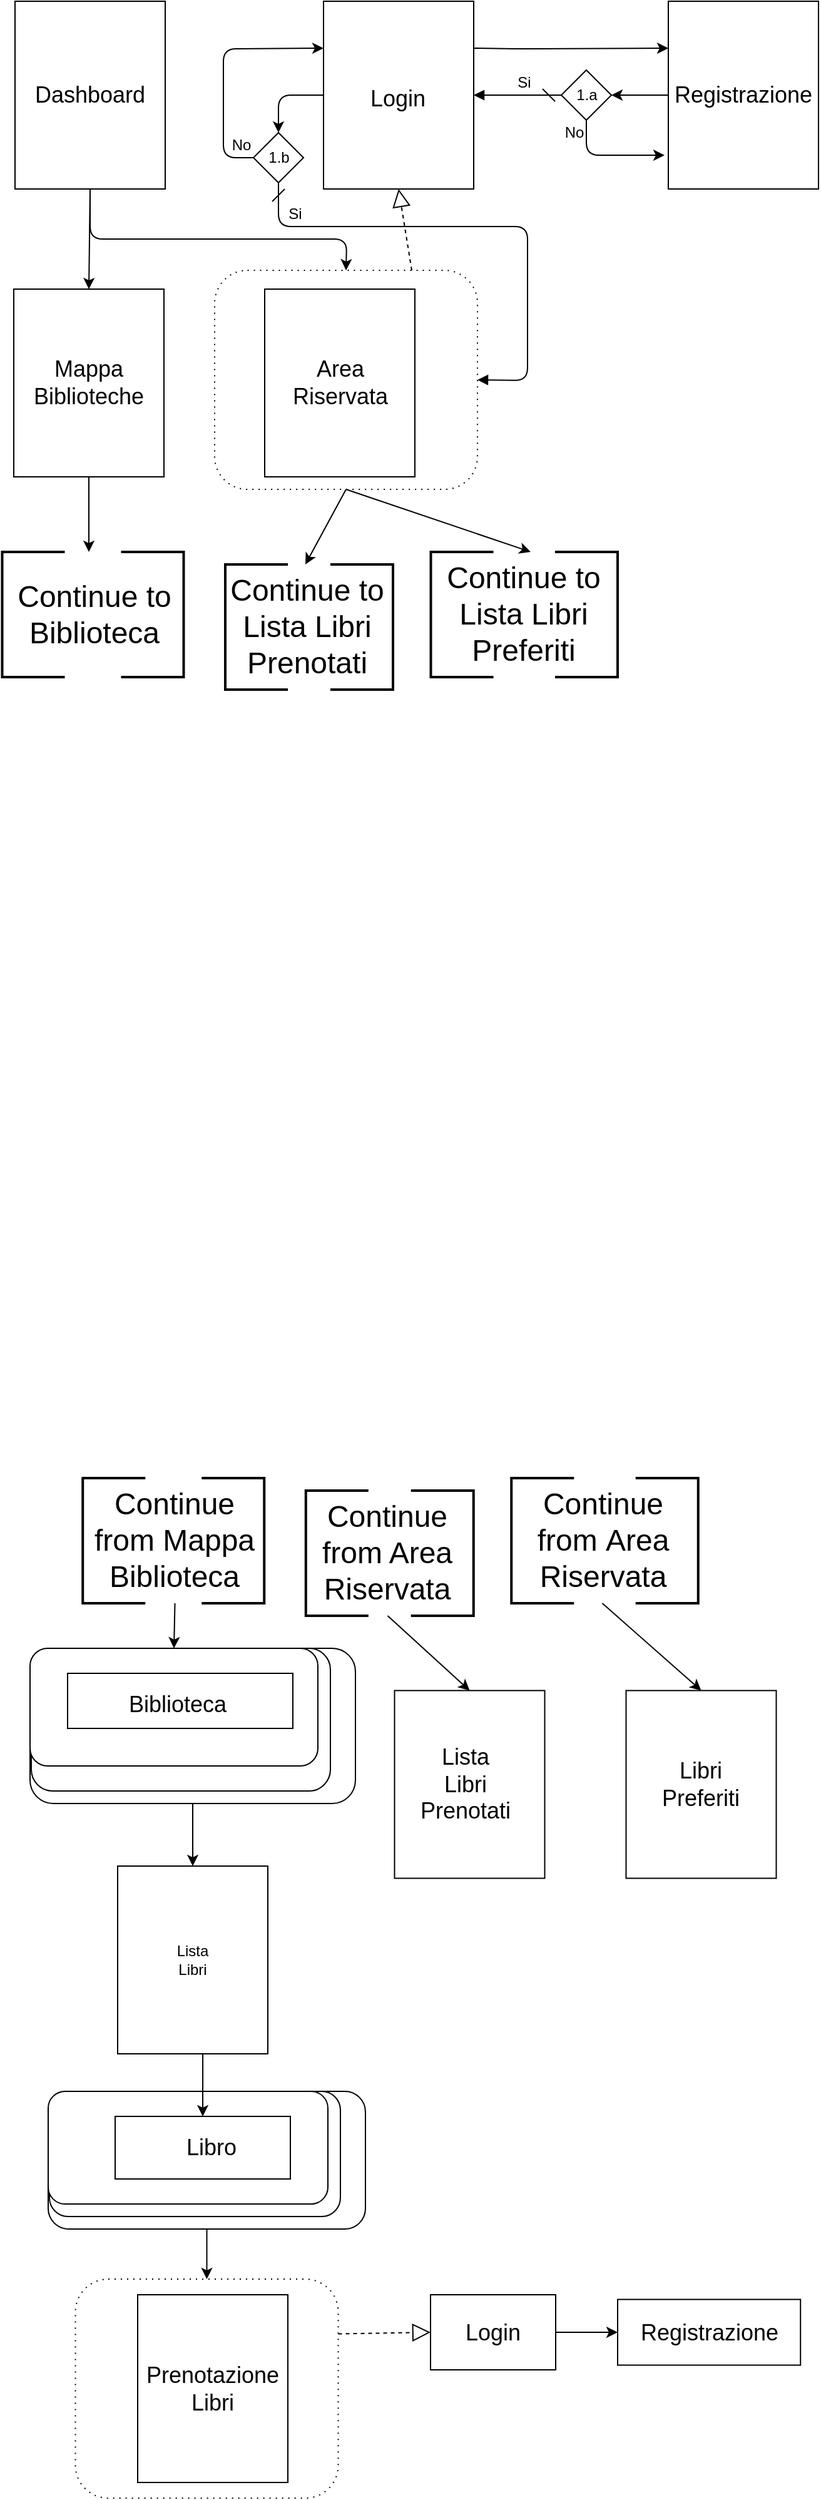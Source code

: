 <mxfile version="13.0.1" type="device"><diagram id="ndiBlsRsTUhL3kRBYsXk" name="Page-1"><mxGraphModel dx="1560" dy="1875" grid="1" gridSize="10" guides="1" tooltips="1" connect="1" arrows="1" fold="1" page="1" pageScale="1" pageWidth="827" pageHeight="1169" math="0" shadow="0"><root><mxCell id="0"/><mxCell id="1" parent="0"/><mxCell id="WOevmGE1xjPnMi93qOZN-40" value="" style="shape=ext;rounded=1;html=1;whiteSpace=wrap;dashed=1;dashPattern=1 4;" vertex="1" parent="1"><mxGeometry x="96.25" y="660" width="210" height="175" as="geometry"/></mxCell><mxCell id="WOevmGE1xjPnMi93qOZN-2" value="" style="shape=ext;rounded=1;html=1;whiteSpace=wrap;dashed=1;dashPattern=1 4;" vertex="1" parent="1"><mxGeometry x="207.5" y="-945" width="210" height="175" as="geometry"/></mxCell><mxCell id="WTLedRKHWufb6egZbyGW-131" value="Task" style="shape=ext;rounded=1;html=1;whiteSpace=wrap;" parent="1" vertex="1"><mxGeometry x="60" y="156" width="260" height="124" as="geometry"/></mxCell><mxCell id="WTLedRKHWufb6egZbyGW-132" value="Task" style="shape=ext;rounded=1;html=1;whiteSpace=wrap;" parent="1" vertex="1"><mxGeometry x="61" y="156" width="239" height="114" as="geometry"/></mxCell><mxCell id="WTLedRKHWufb6egZbyGW-2" value="" style="rounded=0;whiteSpace=wrap;html=1;" parent="1" vertex="1"><mxGeometry x="294.5" y="-1160" width="120" height="150" as="geometry"/></mxCell><mxCell id="WTLedRKHWufb6egZbyGW-3" value="&lt;font style=&quot;font-size: 18px&quot;&gt;Login&lt;/font&gt;" style="text;html=1;strokeColor=none;fillColor=none;align=center;verticalAlign=middle;whiteSpace=wrap;rounded=0;" parent="1" vertex="1"><mxGeometry x="328" y="-1092.5" width="52" height="20" as="geometry"/></mxCell><mxCell id="WTLedRKHWufb6egZbyGW-10" value="" style="rounded=0;whiteSpace=wrap;html=1;" parent="1" vertex="1"><mxGeometry x="351.25" y="189.75" width="120" height="150" as="geometry"/></mxCell><mxCell id="WTLedRKHWufb6egZbyGW-12" value="" style="rounded=0;whiteSpace=wrap;html=1;" parent="1" vertex="1"><mxGeometry x="536.25" y="189.75" width="120" height="150" as="geometry"/></mxCell><mxCell id="WTLedRKHWufb6egZbyGW-13" value="" style="rounded=0;whiteSpace=wrap;html=1;" parent="1" vertex="1"><mxGeometry x="146" y="672.5" width="120" height="150" as="geometry"/></mxCell><mxCell id="WTLedRKHWufb6egZbyGW-14" value="" style="rounded=0;whiteSpace=wrap;html=1;" parent="1" vertex="1"><mxGeometry x="570" y="-1160" width="120" height="150" as="geometry"/></mxCell><mxCell id="WTLedRKHWufb6egZbyGW-15" value="" style="rounded=0;whiteSpace=wrap;html=1;" parent="1" vertex="1"><mxGeometry x="47" y="-930" width="120" height="150" as="geometry"/></mxCell><mxCell id="WTLedRKHWufb6egZbyGW-16" value="" style="rounded=0;whiteSpace=wrap;html=1;" parent="1" vertex="1"><mxGeometry x="130" y="330" width="120" height="150" as="geometry"/></mxCell><mxCell id="WTLedRKHWufb6egZbyGW-18" value="Lista Libri" style="text;html=1;strokeColor=none;fillColor=none;align=center;verticalAlign=middle;whiteSpace=wrap;rounded=0;" parent="1" vertex="1"><mxGeometry x="170" y="395" width="40" height="20" as="geometry"/></mxCell><mxCell id="WTLedRKHWufb6egZbyGW-21" value="&lt;font style=&quot;font-size: 18px&quot;&gt;Mappa Biblioteche&lt;/font&gt;" style="text;html=1;strokeColor=none;fillColor=none;align=center;verticalAlign=middle;whiteSpace=wrap;rounded=0;" parent="1" vertex="1"><mxGeometry x="72" y="-865" width="70" height="20" as="geometry"/></mxCell><mxCell id="WTLedRKHWufb6egZbyGW-23" value="&lt;font style=&quot;font-size: 18px&quot;&gt;Registrazione&lt;/font&gt;" style="text;html=1;strokeColor=none;fillColor=none;align=center;verticalAlign=middle;whiteSpace=wrap;rounded=0;" parent="1" vertex="1"><mxGeometry x="590" y="-1095" width="80" height="20" as="geometry"/></mxCell><mxCell id="WTLedRKHWufb6egZbyGW-24" value="&lt;font style=&quot;font-size: 18px&quot;&gt;Prenotazione Libri&lt;/font&gt;" style="text;html=1;strokeColor=none;fillColor=none;align=center;verticalAlign=middle;whiteSpace=wrap;rounded=0;" parent="1" vertex="1"><mxGeometry x="171" y="735" width="70" height="25" as="geometry"/></mxCell><mxCell id="WTLedRKHWufb6egZbyGW-25" value="&lt;font style=&quot;font-size: 18px&quot;&gt;Lista Libri Prenotati&lt;/font&gt;" style="text;html=1;strokeColor=none;fillColor=none;align=center;verticalAlign=middle;whiteSpace=wrap;rounded=0;" parent="1" vertex="1"><mxGeometry x="370.88" y="236.12" width="73.75" height="57.25" as="geometry"/></mxCell><mxCell id="WTLedRKHWufb6egZbyGW-26" value="&lt;font style=&quot;font-size: 18px&quot;&gt;&lt;font&gt;Libri Preferit&lt;/font&gt;i&lt;/font&gt;" style="text;html=1;strokeColor=none;fillColor=none;align=center;verticalAlign=middle;whiteSpace=wrap;rounded=0;" parent="1" vertex="1"><mxGeometry x="561.25" y="247.37" width="70" height="34.75" as="geometry"/></mxCell><mxCell id="WTLedRKHWufb6egZbyGW-27" value="" style="rounded=0;whiteSpace=wrap;html=1;" parent="1" vertex="1"><mxGeometry x="247.5" y="-930" width="120" height="150" as="geometry"/></mxCell><mxCell id="WTLedRKHWufb6egZbyGW-28" value="&lt;font style=&quot;font-size: 18px&quot;&gt;Area Riservata&lt;/font&gt;" style="text;html=1;strokeColor=none;fillColor=none;align=center;verticalAlign=middle;whiteSpace=wrap;rounded=0;" parent="1" vertex="1"><mxGeometry x="277.5" y="-865" width="60" height="20" as="geometry"/></mxCell><mxCell id="WTLedRKHWufb6egZbyGW-31" value="" style="rhombus;whiteSpace=wrap;html=1;" parent="1" vertex="1"><mxGeometry x="484.5" y="-1105" width="40" height="40" as="geometry"/></mxCell><mxCell id="WTLedRKHWufb6egZbyGW-33" value="" style="endArrow=classic;html=1;entryX=1;entryY=0.5;entryDx=0;entryDy=0;exitX=0;exitY=0.5;exitDx=0;exitDy=0;" parent="1" source="WTLedRKHWufb6egZbyGW-14" target="WTLedRKHWufb6egZbyGW-31" edge="1"><mxGeometry width="50" height="50" relative="1" as="geometry"><mxPoint x="514.5" y="-1110" as="sourcePoint"/><mxPoint x="564.5" y="-990" as="targetPoint"/></mxGeometry></mxCell><mxCell id="WTLedRKHWufb6egZbyGW-34" value="1.a" style="text;html=1;strokeColor=none;fillColor=none;align=center;verticalAlign=middle;whiteSpace=wrap;rounded=0;" parent="1" vertex="1"><mxGeometry x="484.5" y="-1095" width="40" height="20" as="geometry"/></mxCell><mxCell id="WTLedRKHWufb6egZbyGW-36" value="" style="endArrow=classic;html=1;exitX=0.5;exitY=1;exitDx=0;exitDy=0;entryX=-0.025;entryY=0.82;entryDx=0;entryDy=0;entryPerimeter=0;" parent="1" source="WTLedRKHWufb6egZbyGW-31" target="WTLedRKHWufb6egZbyGW-14" edge="1"><mxGeometry width="50" height="50" relative="1" as="geometry"><mxPoint x="514.5" y="-972.5" as="sourcePoint"/><mxPoint x="584.5" y="-1047" as="targetPoint"/><Array as="points"><mxPoint x="504.5" y="-1037"/></Array></mxGeometry></mxCell><mxCell id="WTLedRKHWufb6egZbyGW-37" value="" style="rhombus;whiteSpace=wrap;html=1;" parent="1" vertex="1"><mxGeometry x="238.5" y="-1055" width="40" height="40" as="geometry"/></mxCell><mxCell id="WTLedRKHWufb6egZbyGW-38" value="1.b" style="text;html=1;strokeColor=none;fillColor=none;align=center;verticalAlign=middle;whiteSpace=wrap;rounded=0;" parent="1" vertex="1"><mxGeometry x="243.5" y="-1045" width="30" height="20" as="geometry"/></mxCell><mxCell id="WTLedRKHWufb6egZbyGW-39" value="" style="endArrow=classic;html=1;entryX=0;entryY=0.25;entryDx=0;entryDy=0;exitX=0;exitY=0.5;exitDx=0;exitDy=0;" parent="1" source="WTLedRKHWufb6egZbyGW-37" target="WTLedRKHWufb6egZbyGW-2" edge="1"><mxGeometry width="50" height="50" relative="1" as="geometry"><mxPoint x="218.5" y="-1035" as="sourcePoint"/><mxPoint x="398.5" y="-1180" as="targetPoint"/><Array as="points"><mxPoint x="214.5" y="-1035"/><mxPoint x="214.5" y="-1122"/></Array></mxGeometry></mxCell><mxCell id="WTLedRKHWufb6egZbyGW-40" value="" style="endArrow=classic;html=1;entryX=0.5;entryY=0;entryDx=0;entryDy=0;exitX=0;exitY=0.5;exitDx=0;exitDy=0;" parent="1" source="WTLedRKHWufb6egZbyGW-2" target="WTLedRKHWufb6egZbyGW-37" edge="1"><mxGeometry width="50" height="50" relative="1" as="geometry"><mxPoint x="375.539" y="-1076.06" as="sourcePoint"/><mxPoint x="328.5" y="-1197.5" as="targetPoint"/><Array as="points"><mxPoint x="258.5" y="-1085"/></Array></mxGeometry></mxCell><mxCell id="WTLedRKHWufb6egZbyGW-47" value="" style="endArrow=classic;html=1;exitX=0.5;exitY=1;exitDx=0;exitDy=0;entryX=0.5;entryY=0;entryDx=0;entryDy=0;" parent="1" source="WTLedRKHWufb6egZbyGW-83" target="WTLedRKHWufb6egZbyGW-15" edge="1"><mxGeometry width="50" height="50" relative="1" as="geometry"><mxPoint x="109.5" y="-1010" as="sourcePoint"/><mxPoint x="-41" y="-870" as="targetPoint"/><Array as="points"/></mxGeometry></mxCell><mxCell id="WTLedRKHWufb6egZbyGW-50" value="" style="startArrow=dash;startSize=8;endArrow=block;endFill=1;endSize=6;html=1;exitX=0;exitY=0.5;exitDx=0;exitDy=0;entryX=1;entryY=0.5;entryDx=0;entryDy=0;" parent="1" source="WTLedRKHWufb6egZbyGW-34" edge="1" target="WTLedRKHWufb6egZbyGW-2"><mxGeometry width="100" relative="1" as="geometry"><mxPoint x="324.5" y="-890" as="sourcePoint"/><mxPoint x="414.5" y="-1085.5" as="targetPoint"/></mxGeometry></mxCell><mxCell id="WTLedRKHWufb6egZbyGW-51" value="" style="startArrow=dash;startSize=8;endArrow=block;endFill=1;endSize=6;html=1;exitX=0.5;exitY=1;exitDx=0;exitDy=0;entryX=1;entryY=0.5;entryDx=0;entryDy=0;" parent="1" source="WTLedRKHWufb6egZbyGW-37" edge="1" target="WOevmGE1xjPnMi93qOZN-2"><mxGeometry width="100" relative="1" as="geometry"><mxPoint x="408.5" y="-1120" as="sourcePoint"/><mxPoint x="457.5" y="-850" as="targetPoint"/><Array as="points"><mxPoint x="258.5" y="-980"/><mxPoint x="457.5" y="-980"/><mxPoint x="457.5" y="-857"/></Array></mxGeometry></mxCell><mxCell id="WTLedRKHWufb6egZbyGW-53" value="Si" style="text;html=1;strokeColor=none;fillColor=none;align=center;verticalAlign=middle;whiteSpace=wrap;rounded=0;" parent="1" vertex="1"><mxGeometry x="444.5" y="-1105" width="20" height="20" as="geometry"/></mxCell><mxCell id="WTLedRKHWufb6egZbyGW-54" value="No" style="text;html=1;strokeColor=none;fillColor=none;align=center;verticalAlign=middle;whiteSpace=wrap;rounded=0;" parent="1" vertex="1"><mxGeometry x="484.5" y="-1065" width="20" height="20" as="geometry"/></mxCell><mxCell id="WTLedRKHWufb6egZbyGW-55" value="No" style="text;html=1;strokeColor=none;fillColor=none;align=center;verticalAlign=middle;whiteSpace=wrap;rounded=0;" parent="1" vertex="1"><mxGeometry x="218.5" y="-1055" width="20" height="20" as="geometry"/></mxCell><mxCell id="WTLedRKHWufb6egZbyGW-58" value="Si" style="text;html=1;strokeColor=none;fillColor=none;align=center;verticalAlign=middle;whiteSpace=wrap;rounded=0;" parent="1" vertex="1"><mxGeometry x="261.5" y="-1000" width="20" height="20" as="geometry"/></mxCell><mxCell id="WTLedRKHWufb6egZbyGW-68" value="" style="endArrow=classic;html=1;exitX=0.5;exitY=1;exitDx=0;exitDy=0;entryX=0.5;entryY=0;entryDx=0;entryDy=0;" parent="1" source="WTLedRKHWufb6egZbyGW-147" target="WOevmGE1xjPnMi93qOZN-40" edge="1"><mxGeometry width="50" height="50" relative="1" as="geometry"><mxPoint x="197.5" y="741.0" as="sourcePoint"/><mxPoint x="205.75" y="761" as="targetPoint"/></mxGeometry></mxCell><mxCell id="WTLedRKHWufb6egZbyGW-83" value="" style="rounded=0;whiteSpace=wrap;html=1;" parent="1" vertex="1"><mxGeometry x="48" y="-1160" width="120" height="150" as="geometry"/></mxCell><mxCell id="WTLedRKHWufb6egZbyGW-84" value="&lt;font style=&quot;font-size: 18px&quot;&gt;Dashboard&lt;/font&gt;" style="text;html=1;strokeColor=none;fillColor=none;align=center;verticalAlign=middle;whiteSpace=wrap;rounded=0;" parent="1" vertex="1"><mxGeometry x="72.25" y="-1092.5" width="71.5" height="15" as="geometry"/></mxCell><mxCell id="WTLedRKHWufb6egZbyGW-89" value="" style="endArrow=classic;html=1;exitX=0.5;exitY=1;exitDx=0;exitDy=0;entryX=0.5;entryY=0;entryDx=0;entryDy=0;" parent="1" source="WTLedRKHWufb6egZbyGW-83" target="WOevmGE1xjPnMi93qOZN-2" edge="1"><mxGeometry width="50" height="50" relative="1" as="geometry"><mxPoint x="118" y="-1000" as="sourcePoint"/><mxPoint x="458" y="-980" as="targetPoint"/><Array as="points"><mxPoint x="108" y="-970"/><mxPoint x="313" y="-970"/></Array></mxGeometry></mxCell><mxCell id="WTLedRKHWufb6egZbyGW-130" value="" style="shape=ext;rounded=1;html=1;whiteSpace=wrap;" parent="1" vertex="1"><mxGeometry x="60" y="156" width="230" height="94" as="geometry"/></mxCell><mxCell id="WTLedRKHWufb6egZbyGW-133" value="" style="rounded=0;whiteSpace=wrap;html=1;" parent="1" vertex="1"><mxGeometry x="90" y="176" width="180" height="44" as="geometry"/></mxCell><mxCell id="WTLedRKHWufb6egZbyGW-134" value="&lt;font style=&quot;font-size: 18px&quot;&gt;Biblioteca&lt;/font&gt;" style="text;html=1;strokeColor=none;fillColor=none;align=center;verticalAlign=middle;whiteSpace=wrap;rounded=0;" parent="1" vertex="1"><mxGeometry x="142.5" y="191" width="70" height="20" as="geometry"/></mxCell><mxCell id="WTLedRKHWufb6egZbyGW-146" value="" style="endArrow=classic;html=1;entryX=0.5;entryY=0;entryDx=0;entryDy=0;exitX=0.5;exitY=1;exitDx=0;exitDy=0;" parent="1" source="WTLedRKHWufb6egZbyGW-131" target="WTLedRKHWufb6egZbyGW-16" edge="1"><mxGeometry width="50" height="50" relative="1" as="geometry"><mxPoint x="185" y="556.0" as="sourcePoint"/><mxPoint x="236.0" y="705.0" as="targetPoint"/><Array as="points"/></mxGeometry></mxCell><mxCell id="WTLedRKHWufb6egZbyGW-147" value="Task" style="shape=ext;rounded=1;html=1;whiteSpace=wrap;" parent="1" vertex="1"><mxGeometry x="74.5" y="510" width="253.5" height="110" as="geometry"/></mxCell><mxCell id="WTLedRKHWufb6egZbyGW-148" value="Task" style="shape=ext;rounded=1;html=1;whiteSpace=wrap;" parent="1" vertex="1"><mxGeometry x="75.5" y="510" width="232.5" height="100" as="geometry"/></mxCell><mxCell id="WTLedRKHWufb6egZbyGW-149" value="" style="shape=ext;rounded=1;html=1;whiteSpace=wrap;" parent="1" vertex="1"><mxGeometry x="74.5" y="510" width="223.5" height="90" as="geometry"/></mxCell><mxCell id="WTLedRKHWufb6egZbyGW-150" value="" style="rounded=0;whiteSpace=wrap;html=1;" parent="1" vertex="1"><mxGeometry x="128" y="530" width="140" height="50" as="geometry"/></mxCell><mxCell id="WTLedRKHWufb6egZbyGW-19" value="&lt;font style=&quot;font-size: 18px&quot;&gt;Libro&lt;/font&gt;" style="text;html=1;strokeColor=none;fillColor=none;align=center;verticalAlign=middle;whiteSpace=wrap;rounded=0;" parent="1" vertex="1"><mxGeometry x="172" y="545" width="66" height="20" as="geometry"/></mxCell><mxCell id="WTLedRKHWufb6egZbyGW-59" value="" style="endArrow=classic;html=1;entryX=0.5;entryY=0;entryDx=0;entryDy=0;exitX=0.567;exitY=1;exitDx=0;exitDy=0;exitPerimeter=0;" parent="1" source="WTLedRKHWufb6egZbyGW-16" target="WTLedRKHWufb6egZbyGW-150" edge="1"><mxGeometry width="50" height="50" relative="1" as="geometry"><mxPoint x="299.5" y="686" as="sourcePoint"/><mxPoint x="198.5" y="585" as="targetPoint"/><Array as="points"/></mxGeometry></mxCell><mxCell id="WOevmGE1xjPnMi93qOZN-10" value="" style="endArrow=block;dashed=1;endFill=0;endSize=12;html=1;exitX=0.75;exitY=0;exitDx=0;exitDy=0;entryX=0.5;entryY=1;entryDx=0;entryDy=0;" edge="1" parent="1" source="WOevmGE1xjPnMi93qOZN-2" target="WTLedRKHWufb6egZbyGW-2"><mxGeometry width="160" relative="1" as="geometry"><mxPoint x="297.5" y="-1030" as="sourcePoint"/><mxPoint x="457.5" y="-1030" as="targetPoint"/></mxGeometry></mxCell><mxCell id="WOevmGE1xjPnMi93qOZN-14" value="" style="endArrow=classic;html=1;exitX=0.5;exitY=1;exitDx=0;exitDy=0;" edge="1" parent="1" source="WOevmGE1xjPnMi93qOZN-2"><mxGeometry width="50" height="50" relative="1" as="geometry"><mxPoint x="27.5" y="-1000" as="sourcePoint"/><mxPoint x="280" y="-710" as="targetPoint"/><Array as="points"/></mxGeometry></mxCell><mxCell id="WOevmGE1xjPnMi93qOZN-15" value="" style="endArrow=classic;html=1;exitX=0.5;exitY=1;exitDx=0;exitDy=0;" edge="1" parent="1" source="WOevmGE1xjPnMi93qOZN-2"><mxGeometry width="50" height="50" relative="1" as="geometry"><mxPoint x="322.5" y="-760" as="sourcePoint"/><mxPoint x="460" y="-720" as="targetPoint"/><Array as="points"/></mxGeometry></mxCell><mxCell id="WOevmGE1xjPnMi93qOZN-16" value="" style="endArrow=classic;html=1;exitX=0.5;exitY=1;exitDx=0;exitDy=0;" edge="1" parent="1" source="WTLedRKHWufb6egZbyGW-15"><mxGeometry width="50" height="50" relative="1" as="geometry"><mxPoint x="413" y="-760" as="sourcePoint"/><mxPoint x="107" y="-720" as="targetPoint"/><Array as="points"/></mxGeometry></mxCell><mxCell id="WOevmGE1xjPnMi93qOZN-17" value="" style="strokeWidth=2;html=1;shape=mxgraph.flowchart.annotation_1;align=left;pointerEvents=1;" vertex="1" parent="1"><mxGeometry x="37.75" y="-720" width="50" height="100" as="geometry"/></mxCell><mxCell id="WOevmGE1xjPnMi93qOZN-18" value="" style="strokeWidth=2;html=1;shape=mxgraph.flowchart.annotation_1;align=left;pointerEvents=1;rotation=-180;" vertex="1" parent="1"><mxGeometry x="132.75" y="-720" width="50" height="100" as="geometry"/></mxCell><mxCell id="WOevmGE1xjPnMi93qOZN-19" value="" style="strokeWidth=2;html=1;shape=mxgraph.flowchart.annotation_1;align=left;pointerEvents=1;rotation=-180;" vertex="1" parent="1"><mxGeometry x="479.5" y="-720" width="50" height="100" as="geometry"/></mxCell><mxCell id="WOevmGE1xjPnMi93qOZN-20" value="" style="strokeWidth=2;html=1;shape=mxgraph.flowchart.annotation_1;align=left;pointerEvents=1;rotation=-180;" vertex="1" parent="1"><mxGeometry x="300" y="-710" width="50" height="100" as="geometry"/></mxCell><mxCell id="WOevmGE1xjPnMi93qOZN-21" value="" style="strokeWidth=2;html=1;shape=mxgraph.flowchart.annotation_1;align=left;pointerEvents=1;rotation=0;" vertex="1" parent="1"><mxGeometry x="216" y="-710" width="50" height="100" as="geometry"/></mxCell><mxCell id="WOevmGE1xjPnMi93qOZN-22" value="" style="strokeWidth=2;html=1;shape=mxgraph.flowchart.annotation_1;align=left;pointerEvents=1;rotation=0;" vertex="1" parent="1"><mxGeometry x="380.25" y="-720" width="50" height="100" as="geometry"/></mxCell><mxCell id="WOevmGE1xjPnMi93qOZN-24" value="&lt;font style=&quot;font-size: 24px&quot;&gt;Continue to Biblioteca&lt;/font&gt;" style="text;html=1;strokeColor=none;fillColor=none;align=center;verticalAlign=middle;whiteSpace=wrap;rounded=0;" vertex="1" parent="1"><mxGeometry x="42.75" y="-720" width="137.25" height="100" as="geometry"/></mxCell><mxCell id="WOevmGE1xjPnMi93qOZN-25" value="&lt;font style=&quot;font-size: 24px&quot;&gt;Continue to Lista Libri Prenotati&lt;/font&gt;" style="text;html=1;strokeColor=none;fillColor=none;align=center;verticalAlign=middle;whiteSpace=wrap;rounded=0;" vertex="1" parent="1"><mxGeometry x="212.75" y="-710" width="137.25" height="100" as="geometry"/></mxCell><mxCell id="WOevmGE1xjPnMi93qOZN-26" value="&lt;font style=&quot;font-size: 24px&quot;&gt;Continue to Lista Libri Preferiti&lt;/font&gt;" style="text;html=1;strokeColor=none;fillColor=none;align=center;verticalAlign=middle;whiteSpace=wrap;rounded=0;" vertex="1" parent="1"><mxGeometry x="385.88" y="-720" width="137.25" height="100" as="geometry"/></mxCell><mxCell id="WOevmGE1xjPnMi93qOZN-27" value="" style="strokeWidth=2;html=1;shape=mxgraph.flowchart.annotation_1;align=left;pointerEvents=1;" vertex="1" parent="1"><mxGeometry x="102.13" y="20" width="50" height="100" as="geometry"/></mxCell><mxCell id="WOevmGE1xjPnMi93qOZN-28" value="" style="strokeWidth=2;html=1;shape=mxgraph.flowchart.annotation_1;align=left;pointerEvents=1;rotation=-180;" vertex="1" parent="1"><mxGeometry x="197.13" y="20" width="50" height="100" as="geometry"/></mxCell><mxCell id="WOevmGE1xjPnMi93qOZN-29" value="" style="strokeWidth=2;html=1;shape=mxgraph.flowchart.annotation_1;align=left;pointerEvents=1;rotation=-180;" vertex="1" parent="1"><mxGeometry x="543.88" y="20" width="50" height="100" as="geometry"/></mxCell><mxCell id="WOevmGE1xjPnMi93qOZN-30" value="" style="strokeWidth=2;html=1;shape=mxgraph.flowchart.annotation_1;align=left;pointerEvents=1;rotation=-180;" vertex="1" parent="1"><mxGeometry x="364.38" y="30" width="50" height="100" as="geometry"/></mxCell><mxCell id="WOevmGE1xjPnMi93qOZN-31" value="" style="strokeWidth=2;html=1;shape=mxgraph.flowchart.annotation_1;align=left;pointerEvents=1;rotation=0;" vertex="1" parent="1"><mxGeometry x="280.38" y="30" width="50" height="100" as="geometry"/></mxCell><mxCell id="WOevmGE1xjPnMi93qOZN-32" value="" style="strokeWidth=2;html=1;shape=mxgraph.flowchart.annotation_1;align=left;pointerEvents=1;rotation=0;" vertex="1" parent="1"><mxGeometry x="444.63" y="20" width="50" height="100" as="geometry"/></mxCell><mxCell id="WOevmGE1xjPnMi93qOZN-33" value="&lt;font style=&quot;font-size: 24px&quot;&gt;Continue from Mappa Biblioteca&lt;/font&gt;" style="text;html=1;strokeColor=none;fillColor=none;align=center;verticalAlign=middle;whiteSpace=wrap;rounded=0;" vertex="1" parent="1"><mxGeometry x="107.13" y="20" width="137.25" height="100" as="geometry"/></mxCell><mxCell id="WOevmGE1xjPnMi93qOZN-34" value="&lt;font style=&quot;font-size: 24px&quot;&gt;Continue from Area Riservata&lt;/font&gt;" style="text;html=1;strokeColor=none;fillColor=none;align=center;verticalAlign=middle;whiteSpace=wrap;rounded=0;" vertex="1" parent="1"><mxGeometry x="277.13" y="30" width="137.25" height="100" as="geometry"/></mxCell><mxCell id="WOevmGE1xjPnMi93qOZN-35" value="&lt;font style=&quot;font-size: 24px&quot;&gt;Continue from&amp;nbsp;&lt;/font&gt;&lt;span style=&quot;font-size: 24px&quot;&gt;Area Riservata&lt;/span&gt;" style="text;html=1;strokeColor=none;fillColor=none;align=center;verticalAlign=middle;whiteSpace=wrap;rounded=0;" vertex="1" parent="1"><mxGeometry x="444.5" y="20" width="145.5" height="100" as="geometry"/></mxCell><mxCell id="WOevmGE1xjPnMi93qOZN-36" value="" style="endArrow=classic;html=1;entryX=0.5;entryY=0;entryDx=0;entryDy=0;exitX=0.5;exitY=1;exitDx=0;exitDy=0;" edge="1" parent="1" source="WOevmGE1xjPnMi93qOZN-33" target="WTLedRKHWufb6egZbyGW-130"><mxGeometry width="50" height="50" relative="1" as="geometry"><mxPoint x="208.54" y="536" as="sourcePoint"/><mxPoint x="208.5" y="595" as="targetPoint"/><Array as="points"/></mxGeometry></mxCell><mxCell id="WOevmGE1xjPnMi93qOZN-37" value="" style="endArrow=classic;html=1;entryX=0.5;entryY=0;entryDx=0;entryDy=0;exitX=0.5;exitY=1;exitDx=0;exitDy=0;" edge="1" parent="1" source="WOevmGE1xjPnMi93qOZN-34" target="WTLedRKHWufb6egZbyGW-10"><mxGeometry width="50" height="50" relative="1" as="geometry"><mxPoint x="185.755" y="130.0" as="sourcePoint"/><mxPoint x="180" y="166.0" as="targetPoint"/><Array as="points"/></mxGeometry></mxCell><mxCell id="WOevmGE1xjPnMi93qOZN-38" value="" style="endArrow=classic;html=1;entryX=0.5;entryY=0;entryDx=0;entryDy=0;exitX=0.5;exitY=1;exitDx=0;exitDy=0;" edge="1" parent="1" source="WOevmGE1xjPnMi93qOZN-35" target="WTLedRKHWufb6egZbyGW-12"><mxGeometry width="50" height="50" relative="1" as="geometry"><mxPoint x="355.755" y="140.0" as="sourcePoint"/><mxPoint x="421.25" y="199.75" as="targetPoint"/><Array as="points"/></mxGeometry></mxCell><mxCell id="WOevmGE1xjPnMi93qOZN-42" value="" style="rounded=0;whiteSpace=wrap;html=1;" vertex="1" parent="1"><mxGeometry x="380" y="672.5" width="100" height="60" as="geometry"/></mxCell><mxCell id="WOevmGE1xjPnMi93qOZN-43" value="&lt;font style=&quot;font-size: 18px&quot;&gt;Login&lt;/font&gt;" style="text;html=1;strokeColor=none;fillColor=none;align=center;verticalAlign=middle;whiteSpace=wrap;rounded=0;" vertex="1" parent="1"><mxGeometry x="404" y="692.5" width="52" height="20" as="geometry"/></mxCell><mxCell id="WOevmGE1xjPnMi93qOZN-44" value="" style="rounded=0;whiteSpace=wrap;html=1;" vertex="1" parent="1"><mxGeometry x="529.5" y="676.25" width="146.12" height="52.5" as="geometry"/></mxCell><mxCell id="WOevmGE1xjPnMi93qOZN-45" value="&lt;font style=&quot;font-size: 18px&quot;&gt;Registrazione&lt;/font&gt;" style="text;html=1;strokeColor=none;fillColor=none;align=center;verticalAlign=middle;whiteSpace=wrap;rounded=0;" vertex="1" parent="1"><mxGeometry x="562.56" y="692.5" width="80" height="20" as="geometry"/></mxCell><mxCell id="WOevmGE1xjPnMi93qOZN-46" value="" style="endArrow=block;dashed=1;endFill=0;endSize=12;html=1;exitX=1;exitY=0.25;exitDx=0;exitDy=0;entryX=0;entryY=0.5;entryDx=0;entryDy=0;" edge="1" parent="1" target="WOevmGE1xjPnMi93qOZN-42" source="WOevmGE1xjPnMi93qOZN-40"><mxGeometry width="160" relative="1" as="geometry"><mxPoint x="441.63" y="745.0" as="sourcePoint"/><mxPoint x="534.13" y="660" as="targetPoint"/></mxGeometry></mxCell><mxCell id="WOevmGE1xjPnMi93qOZN-48" value="" style="endArrow=classic;html=1;exitX=1;exitY=0.25;exitDx=0;exitDy=0;entryX=0;entryY=0.25;entryDx=0;entryDy=0;" edge="1" parent="1" source="WTLedRKHWufb6egZbyGW-2" target="WTLedRKHWufb6egZbyGW-14"><mxGeometry width="50" height="50" relative="1" as="geometry"><mxPoint x="118" y="-1000" as="sourcePoint"/><mxPoint x="322.5" y="-935.0" as="targetPoint"/><Array as="points"><mxPoint x="450" y="-1122"/></Array></mxGeometry></mxCell><mxCell id="WOevmGE1xjPnMi93qOZN-49" value="" style="endArrow=classic;html=1;exitX=1;exitY=0.5;exitDx=0;exitDy=0;entryX=0;entryY=0.5;entryDx=0;entryDy=0;" edge="1" parent="1" source="WOevmGE1xjPnMi93qOZN-42" target="WOevmGE1xjPnMi93qOZN-44"><mxGeometry width="50" height="50" relative="1" as="geometry"><mxPoint x="540" y="520" as="sourcePoint"/><mxPoint x="590" y="470" as="targetPoint"/></mxGeometry></mxCell></root></mxGraphModel></diagram></mxfile>